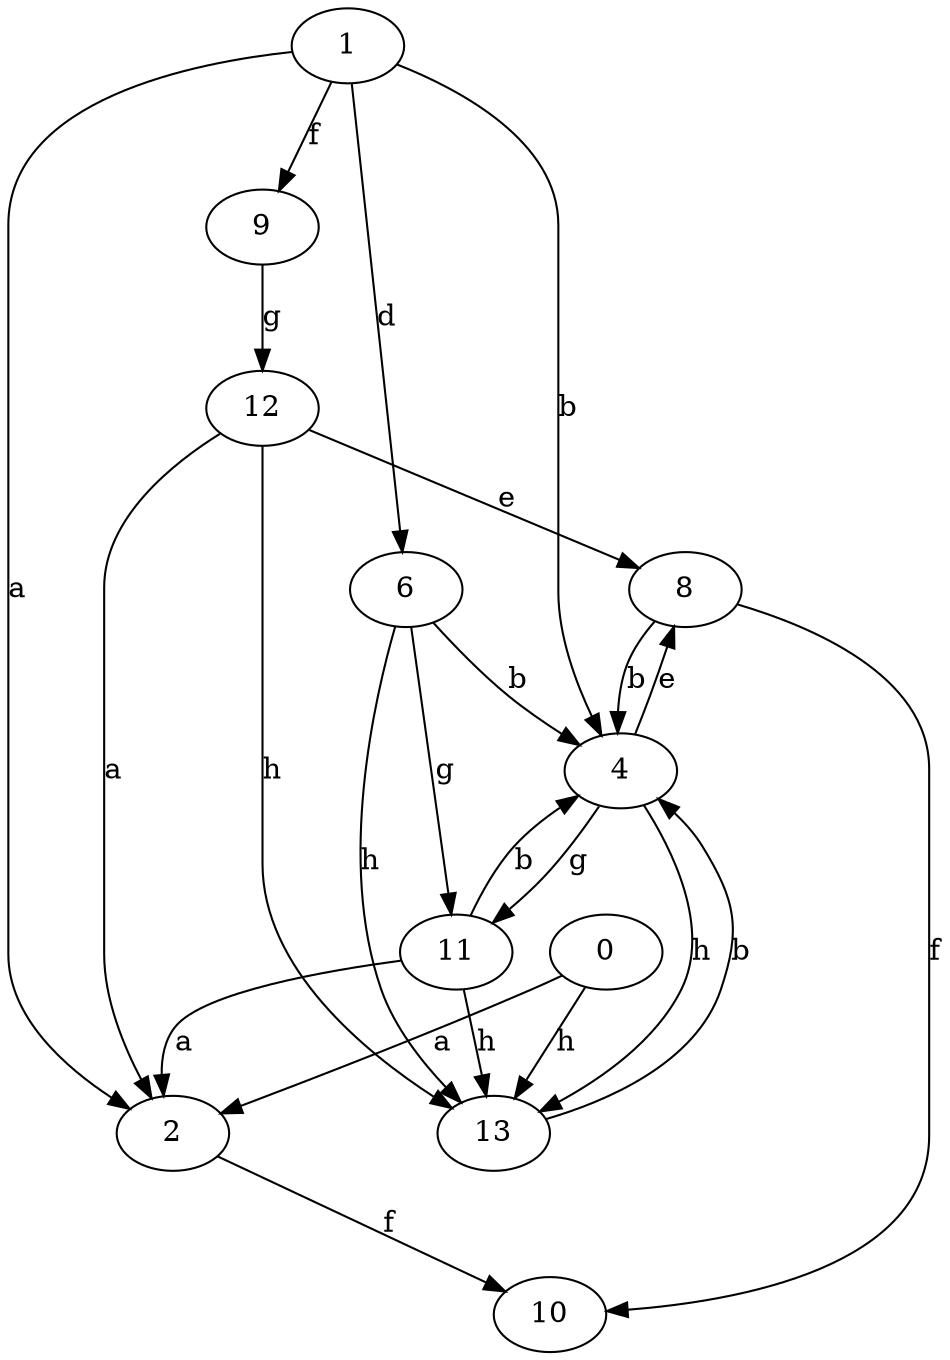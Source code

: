 strict digraph  {
2;
4;
6;
8;
9;
10;
11;
12;
0;
1;
13;
2 -> 10  [label=f];
4 -> 8  [label=e];
4 -> 11  [label=g];
4 -> 13  [label=h];
6 -> 4  [label=b];
6 -> 11  [label=g];
6 -> 13  [label=h];
8 -> 4  [label=b];
8 -> 10  [label=f];
9 -> 12  [label=g];
11 -> 2  [label=a];
11 -> 4  [label=b];
11 -> 13  [label=h];
12 -> 2  [label=a];
12 -> 8  [label=e];
12 -> 13  [label=h];
0 -> 2  [label=a];
0 -> 13  [label=h];
1 -> 2  [label=a];
1 -> 4  [label=b];
1 -> 6  [label=d];
1 -> 9  [label=f];
13 -> 4  [label=b];
}
